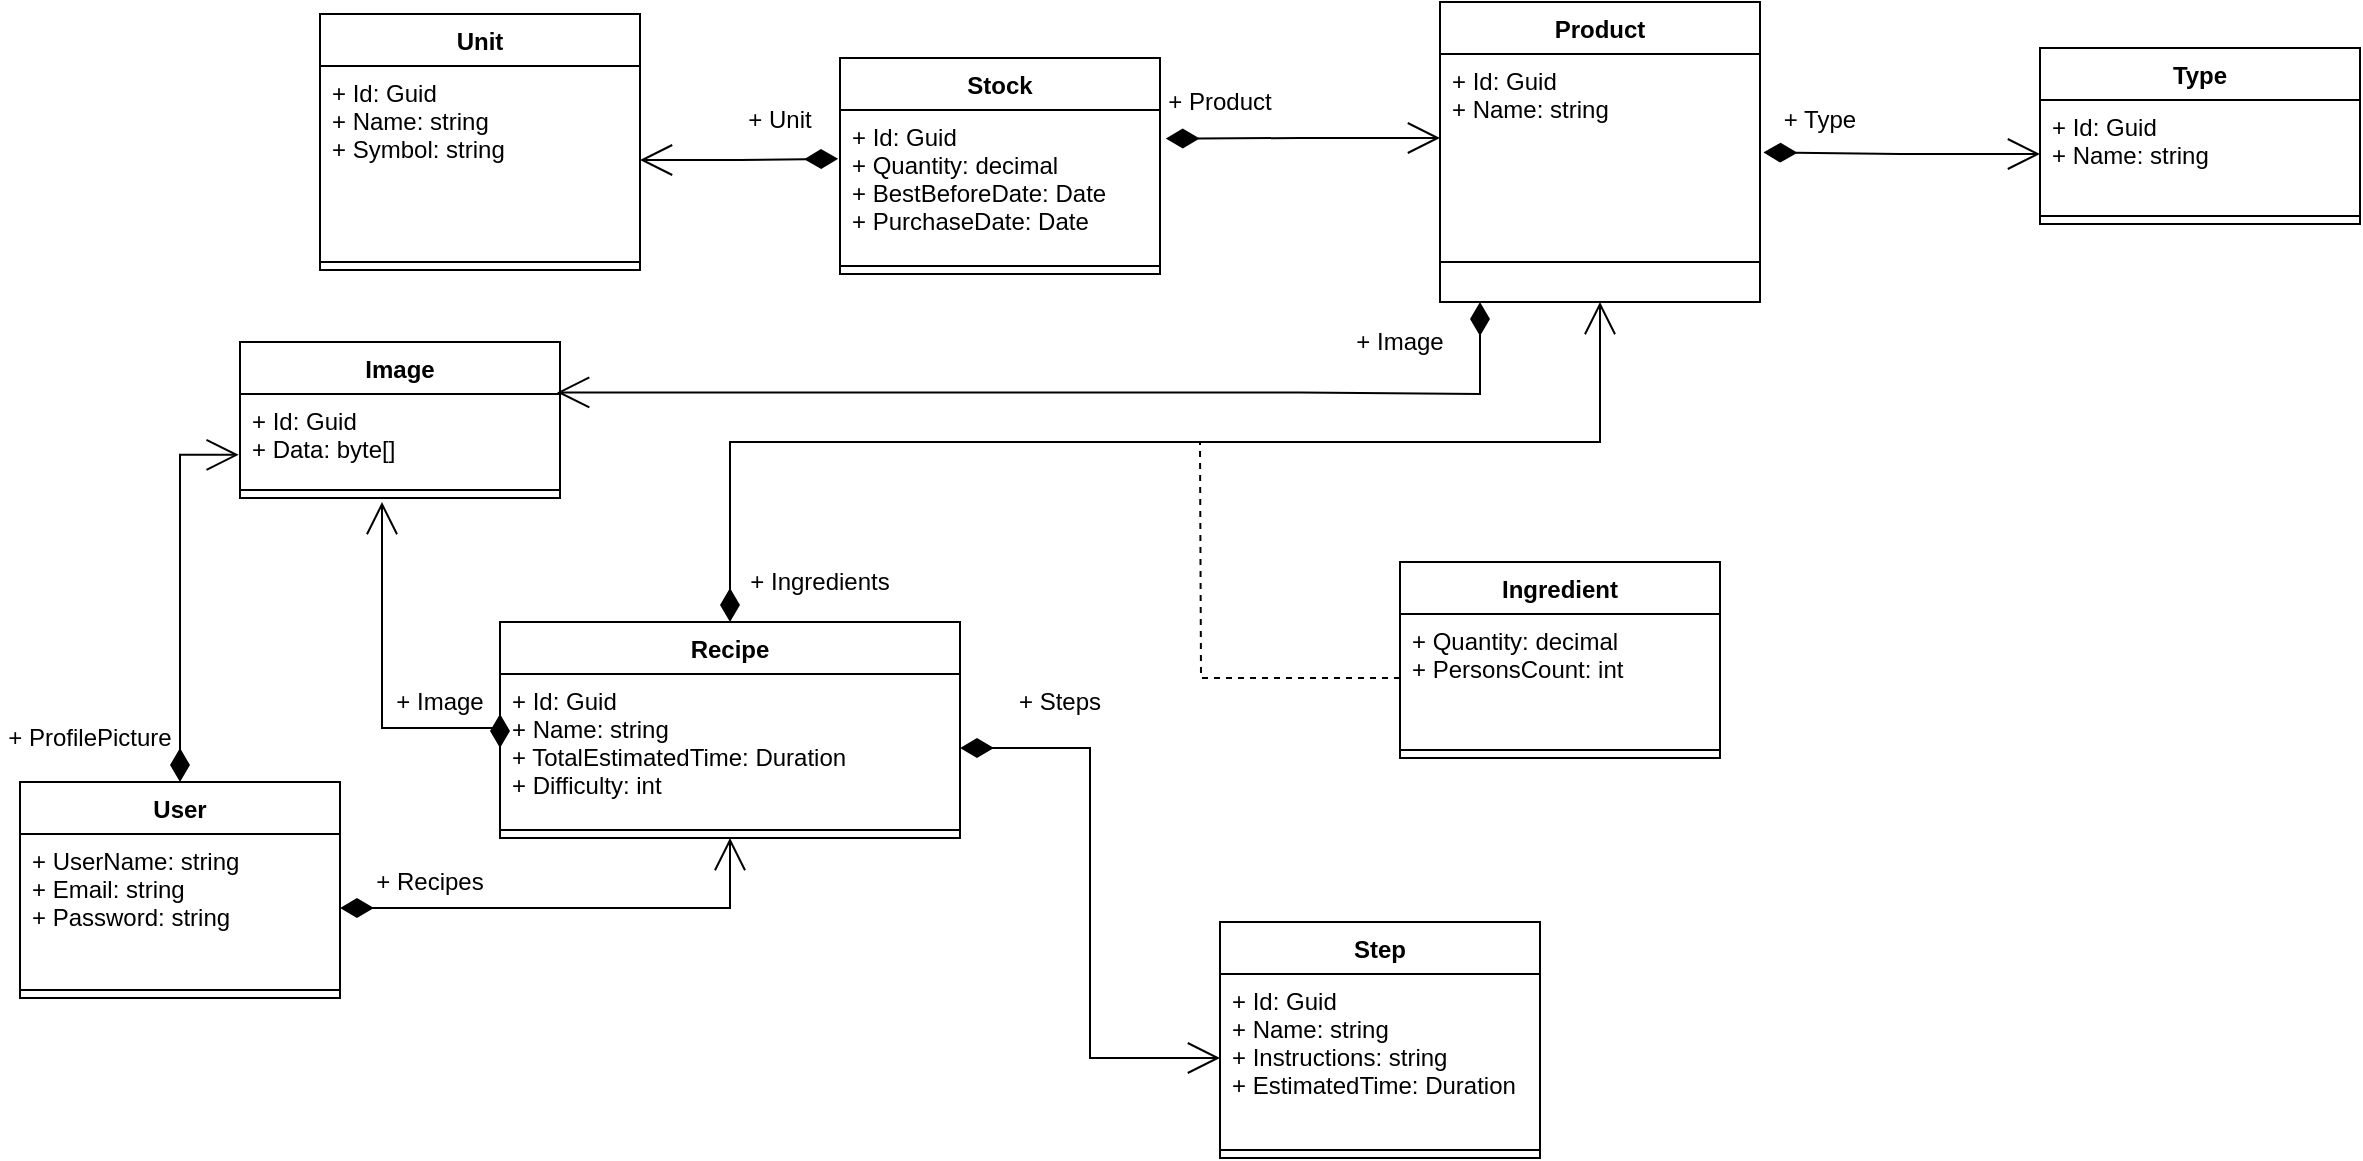 <mxfile version="15.1.3" type="device"><diagram id="C5RBs43oDa-KdzZeNtuy" name="Page-1"><mxGraphModel dx="1851" dy="592" grid="1" gridSize="10" guides="1" tooltips="1" connect="1" arrows="1" fold="1" page="1" pageScale="1" pageWidth="827" pageHeight="1169" math="0" shadow="0"><root><mxCell id="WIyWlLk6GJQsqaUBKTNV-0"/><mxCell id="WIyWlLk6GJQsqaUBKTNV-1" parent="WIyWlLk6GJQsqaUBKTNV-0"/><mxCell id="SwWNQbXPvTRMf8ZBoJOW-31" style="edgeStyle=orthogonalEdgeStyle;rounded=0;orthogonalLoop=1;jettySize=auto;html=1;exitX=0.5;exitY=1;exitDx=0;exitDy=0;endArrow=diamondThin;endFill=1;startSize=14;endSize=14;strokeWidth=1;startArrow=open;startFill=0;" parent="WIyWlLk6GJQsqaUBKTNV-1" source="SwWNQbXPvTRMf8ZBoJOW-0" target="SwWNQbXPvTRMf8ZBoJOW-23" edge="1"><mxGeometry relative="1" as="geometry"><Array as="points"><mxPoint x="550" y="290"/><mxPoint x="115" y="290"/></Array></mxGeometry></mxCell><mxCell id="SwWNQbXPvTRMf8ZBoJOW-0" value="Product" style="swimlane;fontStyle=1;align=center;verticalAlign=top;childLayout=stackLayout;horizontal=1;startSize=26;horizontalStack=0;resizeParent=1;resizeParentMax=0;resizeLast=0;collapsible=1;marginBottom=0;" parent="WIyWlLk6GJQsqaUBKTNV-1" vertex="1"><mxGeometry x="470" y="70" width="160" height="150" as="geometry"/></mxCell><mxCell id="SwWNQbXPvTRMf8ZBoJOW-1" value="+ Id: Guid&#10;+ Name: string&#10;" style="text;strokeColor=none;fillColor=none;align=left;verticalAlign=top;spacingLeft=4;spacingRight=4;overflow=hidden;rotatable=0;points=[[0,0.5],[1,0.5]];portConstraint=eastwest;" parent="SwWNQbXPvTRMf8ZBoJOW-0" vertex="1"><mxGeometry y="26" width="160" height="84" as="geometry"/></mxCell><mxCell id="SwWNQbXPvTRMf8ZBoJOW-2" value="" style="line;strokeWidth=1;fillColor=none;align=left;verticalAlign=middle;spacingTop=-1;spacingLeft=3;spacingRight=3;rotatable=0;labelPosition=right;points=[];portConstraint=eastwest;" parent="SwWNQbXPvTRMf8ZBoJOW-0" vertex="1"><mxGeometry y="110" width="160" height="40" as="geometry"/></mxCell><mxCell id="SwWNQbXPvTRMf8ZBoJOW-4" value="Stock" style="swimlane;fontStyle=1;align=center;verticalAlign=top;childLayout=stackLayout;horizontal=1;startSize=26;horizontalStack=0;resizeParent=1;resizeParentMax=0;resizeLast=0;collapsible=1;marginBottom=0;" parent="WIyWlLk6GJQsqaUBKTNV-1" vertex="1"><mxGeometry x="170" y="98" width="160" height="108" as="geometry"/></mxCell><mxCell id="SwWNQbXPvTRMf8ZBoJOW-5" value="+ Id: Guid&#10;+ Quantity: decimal&#10;+ BestBeforeDate: Date&#10;+ PurchaseDate: Date" style="text;strokeColor=none;fillColor=none;align=left;verticalAlign=top;spacingLeft=4;spacingRight=4;overflow=hidden;rotatable=0;points=[[0,0.5],[1,0.5]];portConstraint=eastwest;" parent="SwWNQbXPvTRMf8ZBoJOW-4" vertex="1"><mxGeometry y="26" width="160" height="74" as="geometry"/></mxCell><mxCell id="SwWNQbXPvTRMf8ZBoJOW-6" value="" style="line;strokeWidth=1;fillColor=none;align=left;verticalAlign=middle;spacingTop=-1;spacingLeft=3;spacingRight=3;rotatable=0;labelPosition=right;points=[];portConstraint=eastwest;" parent="SwWNQbXPvTRMf8ZBoJOW-4" vertex="1"><mxGeometry y="100" width="160" height="8" as="geometry"/></mxCell><mxCell id="SwWNQbXPvTRMf8ZBoJOW-9" style="edgeStyle=orthogonalEdgeStyle;rounded=0;orthogonalLoop=1;jettySize=auto;html=1;entryX=1.018;entryY=0.373;entryDx=0;entryDy=0;endArrow=diamondThin;endFill=1;startSize=14;endSize=14;entryPerimeter=0;exitX=0;exitY=0.5;exitDx=0;exitDy=0;startArrow=open;startFill=0;" parent="WIyWlLk6GJQsqaUBKTNV-1" source="SwWNQbXPvTRMf8ZBoJOW-1" target="SwWNQbXPvTRMf8ZBoJOW-4" edge="1"><mxGeometry relative="1" as="geometry"/></mxCell><mxCell id="SwWNQbXPvTRMf8ZBoJOW-19" value="Unit" style="swimlane;fontStyle=1;align=center;verticalAlign=top;childLayout=stackLayout;horizontal=1;startSize=26;horizontalStack=0;resizeParent=1;resizeParentMax=0;resizeLast=0;collapsible=1;marginBottom=0;" parent="WIyWlLk6GJQsqaUBKTNV-1" vertex="1"><mxGeometry x="-90" y="76" width="160" height="128" as="geometry"/></mxCell><mxCell id="SwWNQbXPvTRMf8ZBoJOW-20" value="+ Id: Guid&#10;+ Name: string&#10;+ Symbol: string" style="text;strokeColor=none;fillColor=none;align=left;verticalAlign=top;spacingLeft=4;spacingRight=4;overflow=hidden;rotatable=0;points=[[0,0.5],[1,0.5]];portConstraint=eastwest;" parent="SwWNQbXPvTRMf8ZBoJOW-19" vertex="1"><mxGeometry y="26" width="160" height="94" as="geometry"/></mxCell><mxCell id="SwWNQbXPvTRMf8ZBoJOW-21" value="" style="line;strokeWidth=1;fillColor=none;align=left;verticalAlign=middle;spacingTop=-1;spacingLeft=3;spacingRight=3;rotatable=0;labelPosition=right;points=[];portConstraint=eastwest;" parent="SwWNQbXPvTRMf8ZBoJOW-19" vertex="1"><mxGeometry y="120" width="160" height="8" as="geometry"/></mxCell><mxCell id="SwWNQbXPvTRMf8ZBoJOW-22" style="edgeStyle=orthogonalEdgeStyle;rounded=0;orthogonalLoop=1;jettySize=auto;html=1;entryX=-0.006;entryY=0.33;entryDx=0;entryDy=0;endArrow=diamondThin;endFill=1;startSize=14;endSize=14;entryPerimeter=0;exitX=1;exitY=0.5;exitDx=0;exitDy=0;startArrow=open;startFill=0;" parent="WIyWlLk6GJQsqaUBKTNV-1" source="SwWNQbXPvTRMf8ZBoJOW-20" target="SwWNQbXPvTRMf8ZBoJOW-5" edge="1"><mxGeometry relative="1" as="geometry"><mxPoint x="480" y="148" as="sourcePoint"/><mxPoint x="342.88" y="167.744" as="targetPoint"/></mxGeometry></mxCell><mxCell id="SwWNQbXPvTRMf8ZBoJOW-66" style="edgeStyle=orthogonalEdgeStyle;rounded=0;orthogonalLoop=1;jettySize=auto;html=1;exitX=0.5;exitY=1;exitDx=0;exitDy=0;startArrow=open;startFill=0;endArrow=diamondThin;endFill=1;startSize=14;endSize=14;strokeWidth=1;" parent="WIyWlLk6GJQsqaUBKTNV-1" source="SwWNQbXPvTRMf8ZBoJOW-23" target="SwWNQbXPvTRMf8ZBoJOW-41" edge="1"><mxGeometry relative="1" as="geometry"/></mxCell><mxCell id="SwWNQbXPvTRMf8ZBoJOW-23" value="Recipe" style="swimlane;fontStyle=1;align=center;verticalAlign=top;childLayout=stackLayout;horizontal=1;startSize=26;horizontalStack=0;resizeParent=1;resizeParentMax=0;resizeLast=0;collapsible=1;marginBottom=0;" parent="WIyWlLk6GJQsqaUBKTNV-1" vertex="1"><mxGeometry y="380" width="230" height="108" as="geometry"/></mxCell><mxCell id="SwWNQbXPvTRMf8ZBoJOW-24" value="+ Id: Guid&#10;+ Name: string&#10;+ TotalEstimatedTime: Duration&#10;+ Difficulty: int" style="text;strokeColor=none;fillColor=none;align=left;verticalAlign=top;spacingLeft=4;spacingRight=4;overflow=hidden;rotatable=0;points=[[0,0.5],[1,0.5]];portConstraint=eastwest;" parent="SwWNQbXPvTRMf8ZBoJOW-23" vertex="1"><mxGeometry y="26" width="230" height="74" as="geometry"/></mxCell><mxCell id="SwWNQbXPvTRMf8ZBoJOW-25" value="" style="line;strokeWidth=1;fillColor=none;align=left;verticalAlign=middle;spacingTop=-1;spacingLeft=3;spacingRight=3;rotatable=0;labelPosition=right;points=[];portConstraint=eastwest;" parent="SwWNQbXPvTRMf8ZBoJOW-23" vertex="1"><mxGeometry y="100" width="230" height="8" as="geometry"/></mxCell><mxCell id="SwWNQbXPvTRMf8ZBoJOW-27" value="Step" style="swimlane;fontStyle=1;align=center;verticalAlign=top;childLayout=stackLayout;horizontal=1;startSize=26;horizontalStack=0;resizeParent=1;resizeParentMax=0;resizeLast=0;collapsible=1;marginBottom=0;" parent="WIyWlLk6GJQsqaUBKTNV-1" vertex="1"><mxGeometry x="360" y="530" width="160" height="118" as="geometry"/></mxCell><mxCell id="SwWNQbXPvTRMf8ZBoJOW-28" value="+ Id: Guid&#10;+ Name: string&#10;+ Instructions: string&#10;+ EstimatedTime: Duration" style="text;strokeColor=none;fillColor=none;align=left;verticalAlign=top;spacingLeft=4;spacingRight=4;overflow=hidden;rotatable=0;points=[[0,0.5],[1,0.5]];portConstraint=eastwest;" parent="SwWNQbXPvTRMf8ZBoJOW-27" vertex="1"><mxGeometry y="26" width="160" height="84" as="geometry"/></mxCell><mxCell id="SwWNQbXPvTRMf8ZBoJOW-29" value="" style="line;strokeWidth=1;fillColor=none;align=left;verticalAlign=middle;spacingTop=-1;spacingLeft=3;spacingRight=3;rotatable=0;labelPosition=right;points=[];portConstraint=eastwest;" parent="SwWNQbXPvTRMf8ZBoJOW-27" vertex="1"><mxGeometry y="110" width="160" height="8" as="geometry"/></mxCell><mxCell id="SwWNQbXPvTRMf8ZBoJOW-32" style="edgeStyle=orthogonalEdgeStyle;rounded=0;orthogonalLoop=1;jettySize=auto;html=1;exitX=0;exitY=0.5;exitDx=0;exitDy=0;entryX=1;entryY=0.5;entryDx=0;entryDy=0;endArrow=diamondThin;endFill=1;startSize=14;endSize=14;strokeWidth=1;startArrow=open;startFill=0;" parent="WIyWlLk6GJQsqaUBKTNV-1" source="SwWNQbXPvTRMf8ZBoJOW-28" target="SwWNQbXPvTRMf8ZBoJOW-24" edge="1"><mxGeometry relative="1" as="geometry"/></mxCell><mxCell id="SwWNQbXPvTRMf8ZBoJOW-33" value="Ingredient" style="swimlane;fontStyle=1;align=center;verticalAlign=top;childLayout=stackLayout;horizontal=1;startSize=26;horizontalStack=0;resizeParent=1;resizeParentMax=0;resizeLast=0;collapsible=1;marginBottom=0;" parent="WIyWlLk6GJQsqaUBKTNV-1" vertex="1"><mxGeometry x="450" y="350" width="160" height="98" as="geometry"/></mxCell><mxCell id="SwWNQbXPvTRMf8ZBoJOW-34" value="+ Quantity: decimal&#10;+ PersonsCount: int" style="text;strokeColor=none;fillColor=none;align=left;verticalAlign=top;spacingLeft=4;spacingRight=4;overflow=hidden;rotatable=0;points=[[0,0.5],[1,0.5]];portConstraint=eastwest;" parent="SwWNQbXPvTRMf8ZBoJOW-33" vertex="1"><mxGeometry y="26" width="160" height="64" as="geometry"/></mxCell><mxCell id="SwWNQbXPvTRMf8ZBoJOW-35" value="" style="line;strokeWidth=1;fillColor=none;align=left;verticalAlign=middle;spacingTop=-1;spacingLeft=3;spacingRight=3;rotatable=0;labelPosition=right;points=[];portConstraint=eastwest;" parent="SwWNQbXPvTRMf8ZBoJOW-33" vertex="1"><mxGeometry y="90" width="160" height="8" as="geometry"/></mxCell><mxCell id="SwWNQbXPvTRMf8ZBoJOW-38" style="edgeStyle=orthogonalEdgeStyle;rounded=0;orthogonalLoop=1;jettySize=auto;html=1;exitX=0;exitY=0.5;exitDx=0;exitDy=0;endArrow=none;endFill=0;startSize=14;endSize=14;strokeWidth=1;dashed=1;" parent="WIyWlLk6GJQsqaUBKTNV-1" source="SwWNQbXPvTRMf8ZBoJOW-34" edge="1"><mxGeometry relative="1" as="geometry"><mxPoint x="350" y="290" as="targetPoint"/></mxGeometry></mxCell><mxCell id="SwWNQbXPvTRMf8ZBoJOW-40" value="User" style="swimlane;fontStyle=1;align=center;verticalAlign=top;childLayout=stackLayout;horizontal=1;startSize=26;horizontalStack=0;resizeParent=1;resizeParentMax=0;resizeLast=0;collapsible=1;marginBottom=0;" parent="WIyWlLk6GJQsqaUBKTNV-1" vertex="1"><mxGeometry x="-240" y="460" width="160" height="108" as="geometry"/></mxCell><mxCell id="SwWNQbXPvTRMf8ZBoJOW-41" value="+ UserName: string&#10;+ Email: string&#10;+ Password: string" style="text;strokeColor=none;fillColor=none;align=left;verticalAlign=top;spacingLeft=4;spacingRight=4;overflow=hidden;rotatable=0;points=[[0,0.5],[1,0.5]];portConstraint=eastwest;" parent="SwWNQbXPvTRMf8ZBoJOW-40" vertex="1"><mxGeometry y="26" width="160" height="74" as="geometry"/></mxCell><mxCell id="SwWNQbXPvTRMf8ZBoJOW-42" value="" style="line;strokeWidth=1;fillColor=none;align=left;verticalAlign=middle;spacingTop=-1;spacingLeft=3;spacingRight=3;rotatable=0;labelPosition=right;points=[];portConstraint=eastwest;" parent="SwWNQbXPvTRMf8ZBoJOW-40" vertex="1"><mxGeometry y="100" width="160" height="8" as="geometry"/></mxCell><mxCell id="SwWNQbXPvTRMf8ZBoJOW-44" value="Type" style="swimlane;fontStyle=1;align=center;verticalAlign=top;childLayout=stackLayout;horizontal=1;startSize=26;horizontalStack=0;resizeParent=1;resizeParentMax=0;resizeLast=0;collapsible=1;marginBottom=0;" parent="WIyWlLk6GJQsqaUBKTNV-1" vertex="1"><mxGeometry x="770" y="93" width="160" height="88" as="geometry"/></mxCell><mxCell id="SwWNQbXPvTRMf8ZBoJOW-45" value="+ Id: Guid&#10;+ Name: string" style="text;strokeColor=none;fillColor=none;align=left;verticalAlign=top;spacingLeft=4;spacingRight=4;overflow=hidden;rotatable=0;points=[[0,0.5],[1,0.5]];portConstraint=eastwest;" parent="SwWNQbXPvTRMf8ZBoJOW-44" vertex="1"><mxGeometry y="26" width="160" height="54" as="geometry"/></mxCell><mxCell id="SwWNQbXPvTRMf8ZBoJOW-46" value="" style="line;strokeWidth=1;fillColor=none;align=left;verticalAlign=middle;spacingTop=-1;spacingLeft=3;spacingRight=3;rotatable=0;labelPosition=right;points=[];portConstraint=eastwest;" parent="SwWNQbXPvTRMf8ZBoJOW-44" vertex="1"><mxGeometry y="80" width="160" height="8" as="geometry"/></mxCell><mxCell id="SwWNQbXPvTRMf8ZBoJOW-48" style="edgeStyle=orthogonalEdgeStyle;rounded=0;orthogonalLoop=1;jettySize=auto;html=1;exitX=0;exitY=0.5;exitDx=0;exitDy=0;entryX=1.011;entryY=0.586;entryDx=0;entryDy=0;entryPerimeter=0;endArrow=diamondThin;endFill=1;startSize=14;endSize=14;strokeWidth=1;startArrow=open;startFill=0;" parent="WIyWlLk6GJQsqaUBKTNV-1" source="SwWNQbXPvTRMf8ZBoJOW-45" target="SwWNQbXPvTRMf8ZBoJOW-1" edge="1"><mxGeometry relative="1" as="geometry"/></mxCell><mxCell id="SwWNQbXPvTRMf8ZBoJOW-51" value="+ Type" style="text;html=1;strokeColor=none;fillColor=none;align=center;verticalAlign=middle;whiteSpace=wrap;rounded=0;" parent="WIyWlLk6GJQsqaUBKTNV-1" vertex="1"><mxGeometry x="640" y="119" width="40" height="20" as="geometry"/></mxCell><mxCell id="SwWNQbXPvTRMf8ZBoJOW-52" value="+ Product" style="text;html=1;strokeColor=none;fillColor=none;align=center;verticalAlign=middle;whiteSpace=wrap;rounded=0;" parent="WIyWlLk6GJQsqaUBKTNV-1" vertex="1"><mxGeometry x="330" y="110" width="60" height="20" as="geometry"/></mxCell><mxCell id="SwWNQbXPvTRMf8ZBoJOW-53" value="+ Unit" style="text;html=1;strokeColor=none;fillColor=none;align=center;verticalAlign=middle;whiteSpace=wrap;rounded=0;" parent="WIyWlLk6GJQsqaUBKTNV-1" vertex="1"><mxGeometry x="110" y="119" width="60" height="20" as="geometry"/></mxCell><mxCell id="SwWNQbXPvTRMf8ZBoJOW-54" value="+ Ingredients" style="text;html=1;strokeColor=none;fillColor=none;align=center;verticalAlign=middle;whiteSpace=wrap;rounded=0;" parent="WIyWlLk6GJQsqaUBKTNV-1" vertex="1"><mxGeometry x="120" y="350" width="80" height="20" as="geometry"/></mxCell><mxCell id="SwWNQbXPvTRMf8ZBoJOW-55" value="+ Steps" style="text;html=1;strokeColor=none;fillColor=none;align=center;verticalAlign=middle;whiteSpace=wrap;rounded=0;" parent="WIyWlLk6GJQsqaUBKTNV-1" vertex="1"><mxGeometry x="240" y="410" width="80" height="20" as="geometry"/></mxCell><mxCell id="SwWNQbXPvTRMf8ZBoJOW-56" value="Image" style="swimlane;fontStyle=1;align=center;verticalAlign=top;childLayout=stackLayout;horizontal=1;startSize=26;horizontalStack=0;resizeParent=1;resizeParentMax=0;resizeLast=0;collapsible=1;marginBottom=0;" parent="WIyWlLk6GJQsqaUBKTNV-1" vertex="1"><mxGeometry x="-130" y="240" width="160" height="78" as="geometry"/></mxCell><mxCell id="SwWNQbXPvTRMf8ZBoJOW-57" value="+ Id: Guid&#10;+ Data: byte[]" style="text;strokeColor=none;fillColor=none;align=left;verticalAlign=top;spacingLeft=4;spacingRight=4;overflow=hidden;rotatable=0;points=[[0,0.5],[1,0.5]];portConstraint=eastwest;" parent="SwWNQbXPvTRMf8ZBoJOW-56" vertex="1"><mxGeometry y="26" width="160" height="44" as="geometry"/></mxCell><mxCell id="SwWNQbXPvTRMf8ZBoJOW-58" value="" style="line;strokeWidth=1;fillColor=none;align=left;verticalAlign=middle;spacingTop=-1;spacingLeft=3;spacingRight=3;rotatable=0;labelPosition=right;points=[];portConstraint=eastwest;" parent="SwWNQbXPvTRMf8ZBoJOW-56" vertex="1"><mxGeometry y="70" width="160" height="8" as="geometry"/></mxCell><mxCell id="SwWNQbXPvTRMf8ZBoJOW-60" style="edgeStyle=orthogonalEdgeStyle;rounded=0;orthogonalLoop=1;jettySize=auto;html=1;startArrow=open;startFill=0;endArrow=diamondThin;endFill=1;startSize=14;endSize=14;strokeWidth=1;exitX=0.991;exitY=-0.018;exitDx=0;exitDy=0;exitPerimeter=0;" parent="WIyWlLk6GJQsqaUBKTNV-1" source="SwWNQbXPvTRMf8ZBoJOW-57" edge="1"><mxGeometry relative="1" as="geometry"><mxPoint x="490" y="220" as="targetPoint"/><Array as="points"><mxPoint x="400" y="265"/><mxPoint x="460" y="266"/></Array></mxGeometry></mxCell><mxCell id="SwWNQbXPvTRMf8ZBoJOW-61" value="+ Image" style="text;html=1;strokeColor=none;fillColor=none;align=center;verticalAlign=middle;whiteSpace=wrap;rounded=0;" parent="WIyWlLk6GJQsqaUBKTNV-1" vertex="1"><mxGeometry x="420" y="230" width="60" height="20" as="geometry"/></mxCell><mxCell id="SwWNQbXPvTRMf8ZBoJOW-62" style="edgeStyle=orthogonalEdgeStyle;rounded=0;orthogonalLoop=1;jettySize=auto;html=1;startArrow=open;startFill=0;endArrow=diamondThin;endFill=1;startSize=14;endSize=14;strokeWidth=1;entryX=0;entryY=0.5;entryDx=0;entryDy=0;" parent="WIyWlLk6GJQsqaUBKTNV-1" target="SwWNQbXPvTRMf8ZBoJOW-24" edge="1"><mxGeometry relative="1" as="geometry"><mxPoint x="-59" y="320" as="sourcePoint"/><mxPoint x="500" y="230" as="targetPoint"/><Array as="points"><mxPoint x="-59" y="433"/></Array></mxGeometry></mxCell><mxCell id="SwWNQbXPvTRMf8ZBoJOW-63" value="+ Image" style="text;html=1;strokeColor=none;fillColor=none;align=center;verticalAlign=middle;whiteSpace=wrap;rounded=0;" parent="WIyWlLk6GJQsqaUBKTNV-1" vertex="1"><mxGeometry x="-60" y="410" width="60" height="20" as="geometry"/></mxCell><mxCell id="SwWNQbXPvTRMf8ZBoJOW-64" style="edgeStyle=orthogonalEdgeStyle;rounded=0;orthogonalLoop=1;jettySize=auto;html=1;startArrow=open;startFill=0;endArrow=diamondThin;endFill=1;startSize=14;endSize=14;strokeWidth=1;exitX=-0.004;exitY=0.691;exitDx=0;exitDy=0;exitPerimeter=0;" parent="WIyWlLk6GJQsqaUBKTNV-1" source="SwWNQbXPvTRMf8ZBoJOW-57" edge="1"><mxGeometry relative="1" as="geometry"><mxPoint x="-49.44" y="353.61" as="sourcePoint"/><mxPoint x="-160" y="460" as="targetPoint"/><Array as="points"><mxPoint x="-160" y="296"/></Array></mxGeometry></mxCell><mxCell id="SwWNQbXPvTRMf8ZBoJOW-65" value="+ ProfilePicture" style="text;html=1;strokeColor=none;fillColor=none;align=center;verticalAlign=middle;whiteSpace=wrap;rounded=0;" parent="WIyWlLk6GJQsqaUBKTNV-1" vertex="1"><mxGeometry x="-250" y="428" width="90" height="20" as="geometry"/></mxCell><mxCell id="SwWNQbXPvTRMf8ZBoJOW-67" value="+ Recipes" style="text;html=1;strokeColor=none;fillColor=none;align=center;verticalAlign=middle;whiteSpace=wrap;rounded=0;" parent="WIyWlLk6GJQsqaUBKTNV-1" vertex="1"><mxGeometry x="-80" y="500" width="90" height="20" as="geometry"/></mxCell></root></mxGraphModel></diagram></mxfile>